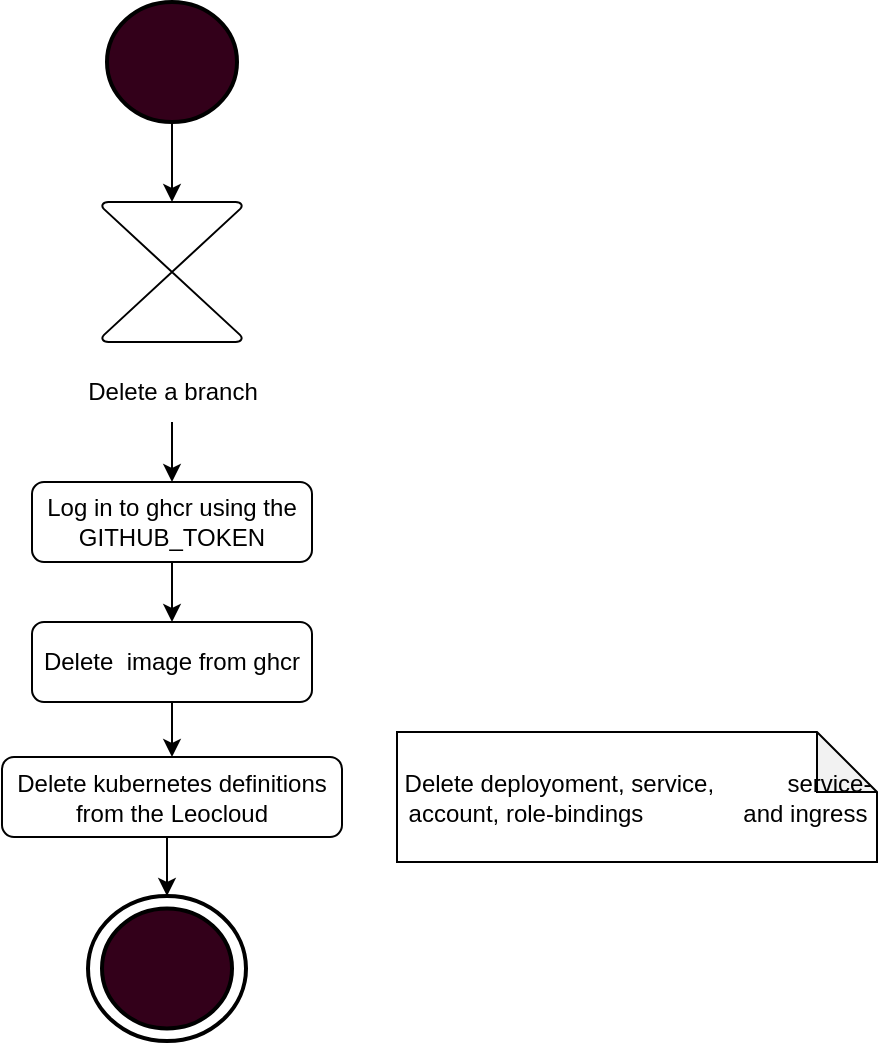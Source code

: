 <mxfile version="20.8.16" type="device"><diagram id="C5RBs43oDa-KdzZeNtuy" name="Page-1"><mxGraphModel dx="1434" dy="871" grid="1" gridSize="10" guides="1" tooltips="1" connect="1" arrows="1" fold="1" page="1" pageScale="1" pageWidth="827" pageHeight="1169" math="0" shadow="0"><root><mxCell id="WIyWlLk6GJQsqaUBKTNV-0"/><mxCell id="WIyWlLk6GJQsqaUBKTNV-1" parent="WIyWlLk6GJQsqaUBKTNV-0"/><mxCell id="70GhvYwe1-AoN0npqR72-47" style="edgeStyle=orthogonalEdgeStyle;rounded=0;orthogonalLoop=1;jettySize=auto;html=1;exitX=0.5;exitY=1;exitDx=0;exitDy=0;entryX=0.5;entryY=0;entryDx=0;entryDy=0;" parent="WIyWlLk6GJQsqaUBKTNV-1" target="70GhvYwe1-AoN0npqR72-46" edge="1"><mxGeometry relative="1" as="geometry"><mxPoint x="120" y="260" as="sourcePoint"/></mxGeometry></mxCell><mxCell id="70GhvYwe1-AoN0npqR72-34" style="edgeStyle=orthogonalEdgeStyle;rounded=0;orthogonalLoop=1;jettySize=auto;html=1;exitX=0.5;exitY=1;exitDx=0;exitDy=0;entryX=0.5;entryY=0;entryDx=0;entryDy=0;" parent="WIyWlLk6GJQsqaUBKTNV-1" target="70GhvYwe1-AoN0npqR72-42" edge="1"><mxGeometry relative="1" as="geometry"><mxPoint x="120" y="330" as="sourcePoint"/></mxGeometry></mxCell><mxCell id="70GhvYwe1-AoN0npqR72-36" value="" style="verticalLabelPosition=bottom;verticalAlign=top;html=1;shape=mxgraph.flowchart.collate;" parent="WIyWlLk6GJQsqaUBKTNV-1" vertex="1"><mxGeometry x="85" y="150" width="70" height="70" as="geometry"/></mxCell><mxCell id="70GhvYwe1-AoN0npqR72-38" value="Delete a branch" style="text;html=1;align=center;verticalAlign=middle;resizable=0;points=[];autosize=1;strokeColor=none;fillColor=none;" parent="WIyWlLk6GJQsqaUBKTNV-1" vertex="1"><mxGeometry x="65" y="230" width="110" height="30" as="geometry"/></mxCell><mxCell id="70GhvYwe1-AoN0npqR72-39" style="edgeStyle=orthogonalEdgeStyle;rounded=0;orthogonalLoop=1;jettySize=auto;html=1;entryX=0.5;entryY=0;entryDx=0;entryDy=0;entryPerimeter=0;" parent="WIyWlLk6GJQsqaUBKTNV-1" source="70GhvYwe1-AoN0npqR72-40" target="70GhvYwe1-AoN0npqR72-36" edge="1"><mxGeometry relative="1" as="geometry"><mxPoint x="212.5" y="120" as="targetPoint"/></mxGeometry></mxCell><mxCell id="70GhvYwe1-AoN0npqR72-40" value="" style="strokeWidth=2;html=1;shape=mxgraph.flowchart.start_2;whiteSpace=wrap;fillStyle=solid;fillColor=#33001A;" parent="WIyWlLk6GJQsqaUBKTNV-1" vertex="1"><mxGeometry x="87.5" y="50" width="65" height="60" as="geometry"/></mxCell><mxCell id="uUrq7iX8APhhoffK4MEp-1" style="edgeStyle=orthogonalEdgeStyle;rounded=0;orthogonalLoop=1;jettySize=auto;html=1;exitX=0.5;exitY=1;exitDx=0;exitDy=0;entryX=0.5;entryY=0;entryDx=0;entryDy=0;" parent="WIyWlLk6GJQsqaUBKTNV-1" source="70GhvYwe1-AoN0npqR72-42" target="uUrq7iX8APhhoffK4MEp-0" edge="1"><mxGeometry relative="1" as="geometry"/></mxCell><mxCell id="70GhvYwe1-AoN0npqR72-42" value="Delete&amp;nbsp; image from ghcr" style="rounded=1;whiteSpace=wrap;html=1;fontSize=12;glass=0;strokeWidth=1;shadow=0;" parent="WIyWlLk6GJQsqaUBKTNV-1" vertex="1"><mxGeometry x="50" y="360" width="140" height="40" as="geometry"/></mxCell><mxCell id="70GhvYwe1-AoN0npqR72-44" value="" style="strokeWidth=2;html=1;shape=mxgraph.flowchart.start_2;whiteSpace=wrap;fillStyle=solid;fillColor=#33001A;" parent="WIyWlLk6GJQsqaUBKTNV-1" vertex="1"><mxGeometry x="85" y="503.25" width="65" height="60" as="geometry"/></mxCell><mxCell id="70GhvYwe1-AoN0npqR72-45" value="" style="strokeWidth=2;html=1;shape=mxgraph.flowchart.start_2;whiteSpace=wrap;fillStyle=auto;fillColor=none;" parent="WIyWlLk6GJQsqaUBKTNV-1" vertex="1"><mxGeometry x="78" y="497" width="79" height="72.5" as="geometry"/></mxCell><mxCell id="70GhvYwe1-AoN0npqR72-46" value="Log in to ghcr using the GITHUB_TOKEN" style="rounded=1;whiteSpace=wrap;html=1;fontSize=12;glass=0;strokeWidth=1;shadow=0;" parent="WIyWlLk6GJQsqaUBKTNV-1" vertex="1"><mxGeometry x="50" y="290" width="140" height="40" as="geometry"/></mxCell><mxCell id="uUrq7iX8APhhoffK4MEp-2" style="edgeStyle=orthogonalEdgeStyle;rounded=0;orthogonalLoop=1;jettySize=auto;html=1;exitX=0.5;exitY=1;exitDx=0;exitDy=0;entryX=0.5;entryY=0;entryDx=0;entryDy=0;entryPerimeter=0;" parent="WIyWlLk6GJQsqaUBKTNV-1" source="uUrq7iX8APhhoffK4MEp-0" target="70GhvYwe1-AoN0npqR72-45" edge="1"><mxGeometry relative="1" as="geometry"/></mxCell><mxCell id="uUrq7iX8APhhoffK4MEp-0" value="Delete kubernetes definitions from the Leocloud" style="rounded=1;whiteSpace=wrap;html=1;fontSize=12;glass=0;strokeWidth=1;shadow=0;" parent="WIyWlLk6GJQsqaUBKTNV-1" vertex="1"><mxGeometry x="35" y="427.5" width="170" height="40" as="geometry"/></mxCell><mxCell id="uUrq7iX8APhhoffK4MEp-3" value="Delete deployoment, service,&amp;nbsp; &amp;nbsp; &amp;nbsp; &amp;nbsp; &amp;nbsp; &amp;nbsp;service-account, role-bindings&amp;nbsp; &amp;nbsp; &amp;nbsp; &amp;nbsp; &amp;nbsp; &amp;nbsp; &amp;nbsp; &amp;nbsp;and ingress" style="shape=note;whiteSpace=wrap;html=1;backgroundOutline=1;darkOpacity=0.05;fillStyle=auto;fillColor=none;" parent="WIyWlLk6GJQsqaUBKTNV-1" vertex="1"><mxGeometry x="232.5" y="415" width="240" height="65" as="geometry"/></mxCell></root></mxGraphModel></diagram></mxfile>